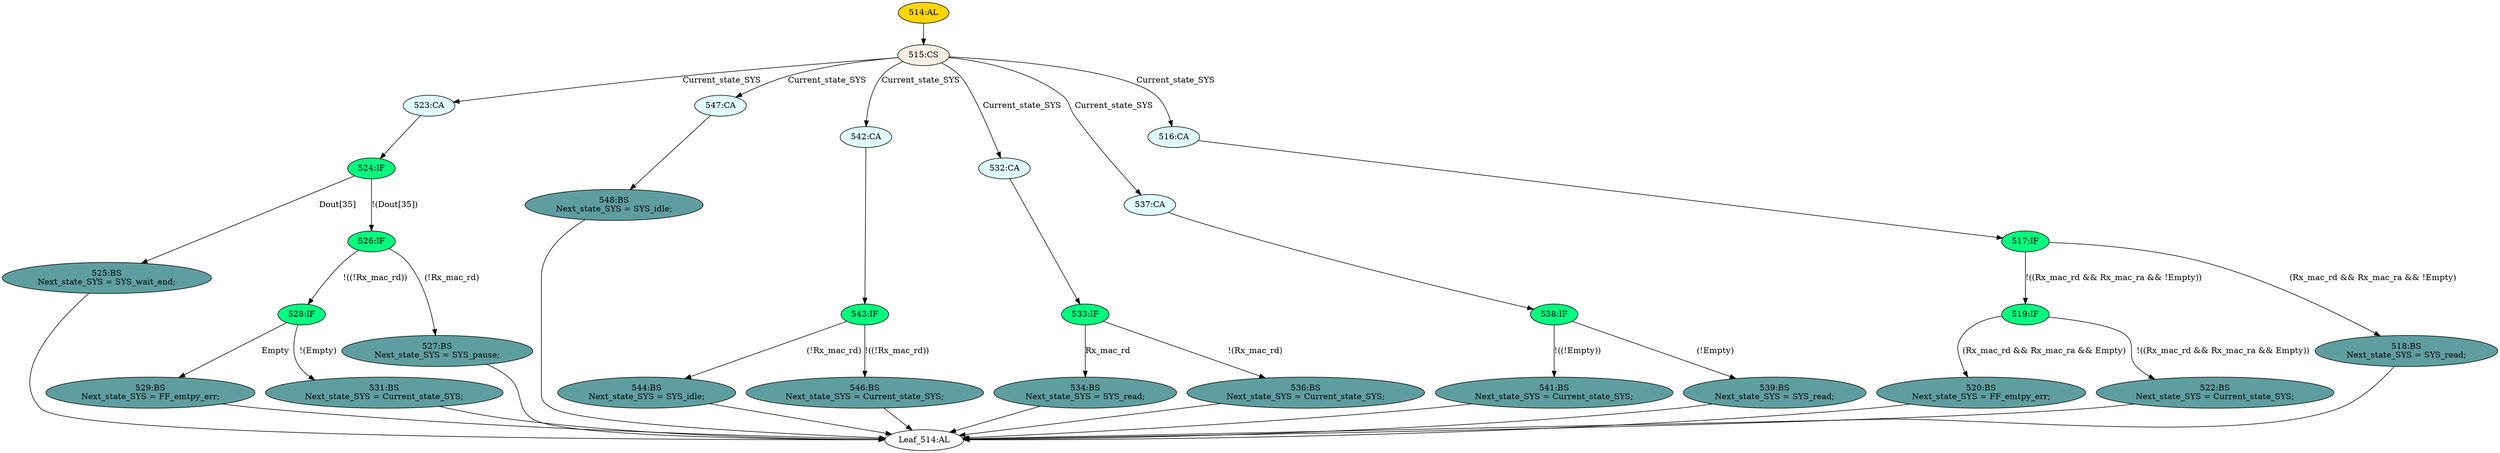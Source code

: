 strict digraph "" {
	node [label="\N"];
	"525:BS"	 [ast="<pyverilog.vparser.ast.BlockingSubstitution object at 0x7fbd1c2d4310>",
		fillcolor=cadetblue,
		label="525:BS
Next_state_SYS = SYS_wait_end;",
		statements="[<pyverilog.vparser.ast.BlockingSubstitution object at 0x7fbd1c2d4310>]",
		style=filled,
		typ=BlockingSubstitution];
	"Leaf_514:AL"	 [def_var="['Next_state_SYS']",
		label="Leaf_514:AL"];
	"525:BS" -> "Leaf_514:AL"	 [cond="[]",
		lineno=None];
	"514:AL"	 [ast="<pyverilog.vparser.ast.Always object at 0x7fbd1c2d4490>",
		clk_sens=False,
		fillcolor=gold,
		label="514:AL",
		sens="['Current_state_SYS', 'Rx_mac_rd', 'Rx_mac_ra', 'Dout', 'Empty']",
		statements="[]",
		style=filled,
		typ=Always,
		use_var="['Rx_mac_rd', 'Dout', 'Current_state_SYS', 'Empty', 'Rx_mac_ra']"];
	"515:CS"	 [ast="<pyverilog.vparser.ast.CaseStatement object at 0x7fbd1c2d47d0>",
		fillcolor=linen,
		label="515:CS",
		statements="[]",
		style=filled,
		typ=CaseStatement];
	"514:AL" -> "515:CS"	 [cond="[]",
		lineno=None];
	"544:BS"	 [ast="<pyverilog.vparser.ast.BlockingSubstitution object at 0x7fbd1c2d2510>",
		fillcolor=cadetblue,
		label="544:BS
Next_state_SYS = SYS_idle;",
		statements="[<pyverilog.vparser.ast.BlockingSubstitution object at 0x7fbd1c2d2510>]",
		style=filled,
		typ=BlockingSubstitution];
	"544:BS" -> "Leaf_514:AL"	 [cond="[]",
		lineno=None];
	"529:BS"	 [ast="<pyverilog.vparser.ast.BlockingSubstitution object at 0x7fbd1c2e6450>",
		fillcolor=cadetblue,
		label="529:BS
Next_state_SYS = FF_emtpy_err;",
		statements="[<pyverilog.vparser.ast.BlockingSubstitution object at 0x7fbd1c2e6450>]",
		style=filled,
		typ=BlockingSubstitution];
	"529:BS" -> "Leaf_514:AL"	 [cond="[]",
		lineno=None];
	"523:CA"	 [ast="<pyverilog.vparser.ast.Case object at 0x7fbd1c2e6150>",
		fillcolor=lightcyan,
		label="523:CA",
		statements="[]",
		style=filled,
		typ=Case];
	"524:IF"	 [ast="<pyverilog.vparser.ast.IfStatement object at 0x7fbd1c2e61d0>",
		fillcolor=springgreen,
		label="524:IF",
		statements="[]",
		style=filled,
		typ=IfStatement];
	"523:CA" -> "524:IF"	 [cond="[]",
		lineno=None];
	"515:CS" -> "523:CA"	 [cond="['Current_state_SYS']",
		label=Current_state_SYS,
		lineno=515];
	"547:CA"	 [ast="<pyverilog.vparser.ast.Case object at 0x7fbd1c2d2710>",
		fillcolor=lightcyan,
		label="547:CA",
		statements="[]",
		style=filled,
		typ=Case];
	"515:CS" -> "547:CA"	 [cond="['Current_state_SYS']",
		label=Current_state_SYS,
		lineno=515];
	"542:CA"	 [ast="<pyverilog.vparser.ast.Case object at 0x7fbd1c2d2250>",
		fillcolor=lightcyan,
		label="542:CA",
		statements="[]",
		style=filled,
		typ=Case];
	"515:CS" -> "542:CA"	 [cond="['Current_state_SYS']",
		label=Current_state_SYS,
		lineno=515];
	"532:CA"	 [ast="<pyverilog.vparser.ast.Case object at 0x7fbd1c2e6910>",
		fillcolor=lightcyan,
		label="532:CA",
		statements="[]",
		style=filled,
		typ=Case];
	"515:CS" -> "532:CA"	 [cond="['Current_state_SYS']",
		label=Current_state_SYS,
		lineno=515];
	"537:CA"	 [ast="<pyverilog.vparser.ast.Case object at 0x7fbd1c2e6d50>",
		fillcolor=lightcyan,
		label="537:CA",
		statements="[]",
		style=filled,
		typ=Case];
	"515:CS" -> "537:CA"	 [cond="['Current_state_SYS']",
		label=Current_state_SYS,
		lineno=515];
	"516:CA"	 [ast="<pyverilog.vparser.ast.Case object at 0x7fbd1c2d4890>",
		fillcolor=lightcyan,
		label="516:CA",
		statements="[]",
		style=filled,
		typ=Case];
	"515:CS" -> "516:CA"	 [cond="['Current_state_SYS']",
		label=Current_state_SYS,
		lineno=515];
	"524:IF" -> "525:BS"	 [cond="['Dout']",
		label="Dout[35]",
		lineno=524];
	"526:IF"	 [ast="<pyverilog.vparser.ast.IfStatement object at 0x7fbd1c2e6210>",
		fillcolor=springgreen,
		label="526:IF",
		statements="[]",
		style=filled,
		typ=IfStatement];
	"524:IF" -> "526:IF"	 [cond="['Dout']",
		label="!(Dout[35])",
		lineno=524];
	"534:BS"	 [ast="<pyverilog.vparser.ast.BlockingSubstitution object at 0x7fbd1c2e6b90>",
		fillcolor=cadetblue,
		label="534:BS
Next_state_SYS = SYS_read;",
		statements="[<pyverilog.vparser.ast.BlockingSubstitution object at 0x7fbd1c2e6b90>]",
		style=filled,
		typ=BlockingSubstitution];
	"534:BS" -> "Leaf_514:AL"	 [cond="[]",
		lineno=None];
	"548:BS"	 [ast="<pyverilog.vparser.ast.BlockingSubstitution object at 0x7fbd1c2d2750>",
		fillcolor=cadetblue,
		label="548:BS
Next_state_SYS = SYS_idle;",
		statements="[<pyverilog.vparser.ast.BlockingSubstitution object at 0x7fbd1c2d2750>]",
		style=filled,
		typ=BlockingSubstitution];
	"547:CA" -> "548:BS"	 [cond="[]",
		lineno=None];
	"546:BS"	 [ast="<pyverilog.vparser.ast.BlockingSubstitution object at 0x7fbd1c2d2350>",
		fillcolor=cadetblue,
		label="546:BS
Next_state_SYS = Current_state_SYS;",
		statements="[<pyverilog.vparser.ast.BlockingSubstitution object at 0x7fbd1c2d2350>]",
		style=filled,
		typ=BlockingSubstitution];
	"546:BS" -> "Leaf_514:AL"	 [cond="[]",
		lineno=None];
	"543:IF"	 [ast="<pyverilog.vparser.ast.IfStatement object at 0x7fbd1c2d2310>",
		fillcolor=springgreen,
		label="543:IF",
		statements="[]",
		style=filled,
		typ=IfStatement];
	"542:CA" -> "543:IF"	 [cond="[]",
		lineno=None];
	"533:IF"	 [ast="<pyverilog.vparser.ast.IfStatement object at 0x7fbd1c2e6990>",
		fillcolor=springgreen,
		label="533:IF",
		statements="[]",
		style=filled,
		typ=IfStatement];
	"533:IF" -> "534:BS"	 [cond="['Rx_mac_rd']",
		label=Rx_mac_rd,
		lineno=533];
	"536:BS"	 [ast="<pyverilog.vparser.ast.BlockingSubstitution object at 0x7fbd1c2e69d0>",
		fillcolor=cadetblue,
		label="536:BS
Next_state_SYS = Current_state_SYS;",
		statements="[<pyverilog.vparser.ast.BlockingSubstitution object at 0x7fbd1c2e69d0>]",
		style=filled,
		typ=BlockingSubstitution];
	"533:IF" -> "536:BS"	 [cond="['Rx_mac_rd']",
		label="!(Rx_mac_rd)",
		lineno=533];
	"548:BS" -> "Leaf_514:AL"	 [cond="[]",
		lineno=None];
	"536:BS" -> "Leaf_514:AL"	 [cond="[]",
		lineno=None];
	"520:BS"	 [ast="<pyverilog.vparser.ast.BlockingSubstitution object at 0x7fbd1c2d4b50>",
		fillcolor=cadetblue,
		label="520:BS
Next_state_SYS = FF_emtpy_err;",
		statements="[<pyverilog.vparser.ast.BlockingSubstitution object at 0x7fbd1c2d4b50>]",
		style=filled,
		typ=BlockingSubstitution];
	"520:BS" -> "Leaf_514:AL"	 [cond="[]",
		lineno=None];
	"517:IF"	 [ast="<pyverilog.vparser.ast.IfStatement object at 0x7fbd1c2d4910>",
		fillcolor=springgreen,
		label="517:IF",
		statements="[]",
		style=filled,
		typ=IfStatement];
	"519:IF"	 [ast="<pyverilog.vparser.ast.IfStatement object at 0x7fbd1c2d4950>",
		fillcolor=springgreen,
		label="519:IF",
		statements="[]",
		style=filled,
		typ=IfStatement];
	"517:IF" -> "519:IF"	 [cond="['Rx_mac_rd', 'Rx_mac_ra', 'Empty']",
		label="!((Rx_mac_rd && Rx_mac_ra && !Empty))",
		lineno=517];
	"518:BS"	 [ast="<pyverilog.vparser.ast.BlockingSubstitution object at 0x7fbd1c2d4e50>",
		fillcolor=cadetblue,
		label="518:BS
Next_state_SYS = SYS_read;",
		statements="[<pyverilog.vparser.ast.BlockingSubstitution object at 0x7fbd1c2d4e50>]",
		style=filled,
		typ=BlockingSubstitution];
	"517:IF" -> "518:BS"	 [cond="['Rx_mac_rd', 'Rx_mac_ra', 'Empty']",
		label="(Rx_mac_rd && Rx_mac_ra && !Empty)",
		lineno=517];
	"531:BS"	 [ast="<pyverilog.vparser.ast.BlockingSubstitution object at 0x7fbd1c2e6290>",
		fillcolor=cadetblue,
		label="531:BS
Next_state_SYS = Current_state_SYS;",
		statements="[<pyverilog.vparser.ast.BlockingSubstitution object at 0x7fbd1c2e6290>]",
		style=filled,
		typ=BlockingSubstitution];
	"531:BS" -> "Leaf_514:AL"	 [cond="[]",
		lineno=None];
	"528:IF"	 [ast="<pyverilog.vparser.ast.IfStatement object at 0x7fbd1c2e6250>",
		fillcolor=springgreen,
		label="528:IF",
		statements="[]",
		style=filled,
		typ=IfStatement];
	"528:IF" -> "529:BS"	 [cond="['Empty']",
		label=Empty,
		lineno=528];
	"528:IF" -> "531:BS"	 [cond="['Empty']",
		label="!(Empty)",
		lineno=528];
	"526:IF" -> "528:IF"	 [cond="['Rx_mac_rd']",
		label="!((!Rx_mac_rd))",
		lineno=526];
	"527:BS"	 [ast="<pyverilog.vparser.ast.BlockingSubstitution object at 0x7fbd1c2e6650>",
		fillcolor=cadetblue,
		label="527:BS
Next_state_SYS = SYS_pause;",
		statements="[<pyverilog.vparser.ast.BlockingSubstitution object at 0x7fbd1c2e6650>]",
		style=filled,
		typ=BlockingSubstitution];
	"526:IF" -> "527:BS"	 [cond="['Rx_mac_rd']",
		label="(!Rx_mac_rd)",
		lineno=526];
	"519:IF" -> "520:BS"	 [cond="['Rx_mac_rd', 'Rx_mac_ra', 'Empty']",
		label="(Rx_mac_rd && Rx_mac_ra && Empty)",
		lineno=519];
	"522:BS"	 [ast="<pyverilog.vparser.ast.BlockingSubstitution object at 0x7fbd1c2d4990>",
		fillcolor=cadetblue,
		label="522:BS
Next_state_SYS = Current_state_SYS;",
		statements="[<pyverilog.vparser.ast.BlockingSubstitution object at 0x7fbd1c2d4990>]",
		style=filled,
		typ=BlockingSubstitution];
	"519:IF" -> "522:BS"	 [cond="['Rx_mac_rd', 'Rx_mac_ra', 'Empty']",
		label="!((Rx_mac_rd && Rx_mac_ra && Empty))",
		lineno=519];
	"527:BS" -> "Leaf_514:AL"	 [cond="[]",
		lineno=None];
	"541:BS"	 [ast="<pyverilog.vparser.ast.BlockingSubstitution object at 0x7fbd1c2e6e50>",
		fillcolor=cadetblue,
		label="541:BS
Next_state_SYS = Current_state_SYS;",
		statements="[<pyverilog.vparser.ast.BlockingSubstitution object at 0x7fbd1c2e6e50>]",
		style=filled,
		typ=BlockingSubstitution];
	"541:BS" -> "Leaf_514:AL"	 [cond="[]",
		lineno=None];
	"532:CA" -> "533:IF"	 [cond="[]",
		lineno=None];
	"543:IF" -> "544:BS"	 [cond="['Rx_mac_rd']",
		label="(!Rx_mac_rd)",
		lineno=543];
	"543:IF" -> "546:BS"	 [cond="['Rx_mac_rd']",
		label="!((!Rx_mac_rd))",
		lineno=543];
	"538:IF"	 [ast="<pyverilog.vparser.ast.IfStatement object at 0x7fbd1c2e6e10>",
		fillcolor=springgreen,
		label="538:IF",
		statements="[]",
		style=filled,
		typ=IfStatement];
	"538:IF" -> "541:BS"	 [cond="['Empty']",
		label="!((!Empty))",
		lineno=538];
	"539:BS"	 [ast="<pyverilog.vparser.ast.BlockingSubstitution object at 0x7fbd1c2d2050>",
		fillcolor=cadetblue,
		label="539:BS
Next_state_SYS = SYS_read;",
		statements="[<pyverilog.vparser.ast.BlockingSubstitution object at 0x7fbd1c2d2050>]",
		style=filled,
		typ=BlockingSubstitution];
	"538:IF" -> "539:BS"	 [cond="['Empty']",
		label="(!Empty)",
		lineno=538];
	"522:BS" -> "Leaf_514:AL"	 [cond="[]",
		lineno=None];
	"518:BS" -> "Leaf_514:AL"	 [cond="[]",
		lineno=None];
	"537:CA" -> "538:IF"	 [cond="[]",
		lineno=None];
	"539:BS" -> "Leaf_514:AL"	 [cond="[]",
		lineno=None];
	"516:CA" -> "517:IF"	 [cond="[]",
		lineno=None];
}
